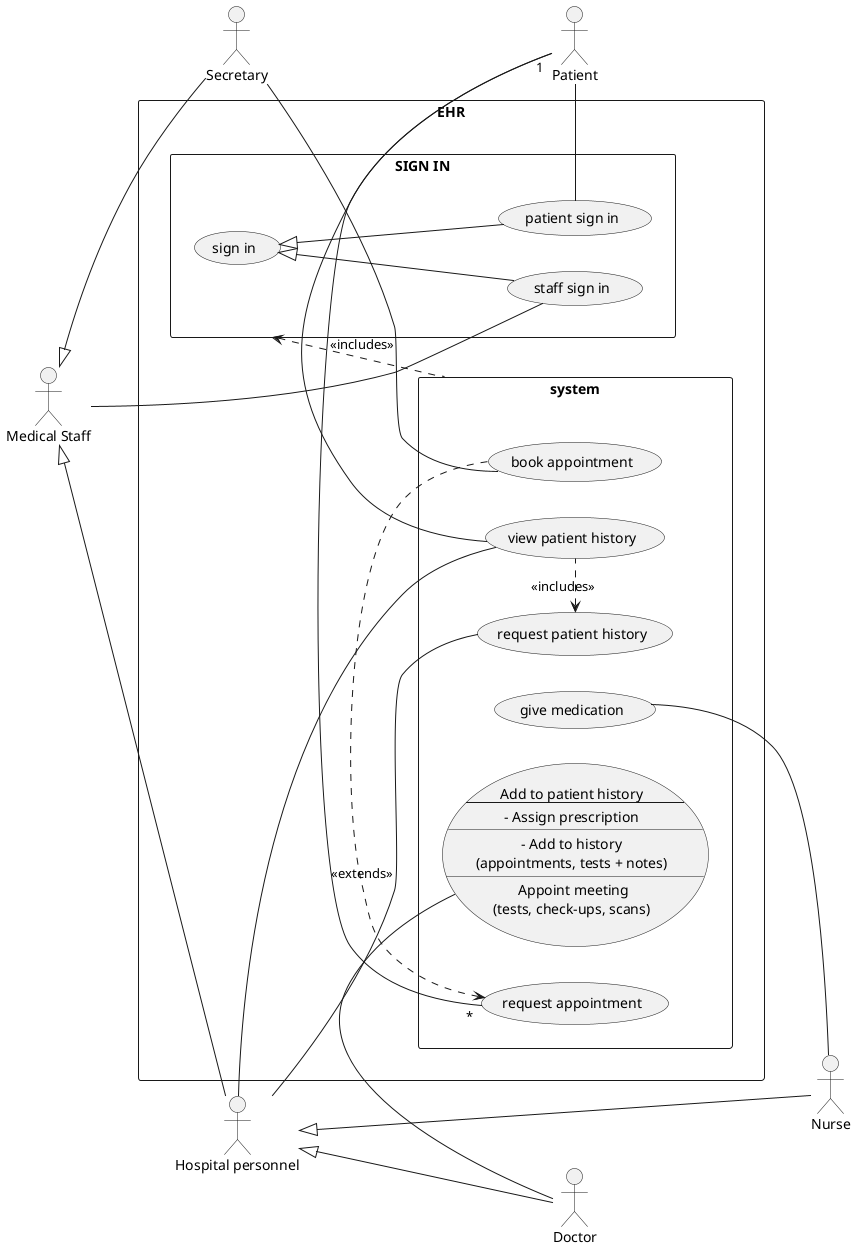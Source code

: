 @startuml

left to right direction

'ACTORS
:Patient: as patient
:Medical Staff: as medical_staff
:Doctor: as doctor
:Nurse: as nurse
:Secretary: as secretary
:Hospital personnel: as hospital_personnel


'USE CASES

rectangle "EHR" {
    rectangle "SIGN IN" as rect_sign_in {
        (sign in) as sign_in
        (patient sign in) as patient_sign_in
        (staff sign in) as staff_sign_in
    }

    rectangle "system" as rect_system {
        (view patient history) as view_patient_info
        (request patient history) as request_patient_info

        (book appointment) as book_appointment
        (request appointment) as request_appointment

        usecase "Add to patient history\n--\n- Assign prescription\n__\n- Add to history\n(appointments, tests + notes)\n__\n Appoint meeting\n(tests, check-ups, scans)" as add_patient_journal

        (give medication) as give_medication
    }
}


'INHERITANCE
medical_staff <|-- hospital_personnel
medical_staff <|-- secretary
hospital_personnel <|-- doctor
hospital_personnel <|-- nurse

sign_in <|-- patient_sign_in
sign_in <|-- staff_sign_in



'RELATIONSHIPS
rect_sign_in <.. rect_system: <<includes>>

medical_staff - staff_sign_in
patient - patient_sign_in
patient - view_patient_info

hospital_personnel - view_patient_info
hospital_personnel -- request_patient_info
request_patient_info <. view_patient_info: <<includes>>


patient "1" - "*" request_appointment
secretary - book_appointment
request_appointment <. book_appointment: <<extends>>

doctor - add_patient_journal
nurse -up- give_medication


@enduml
